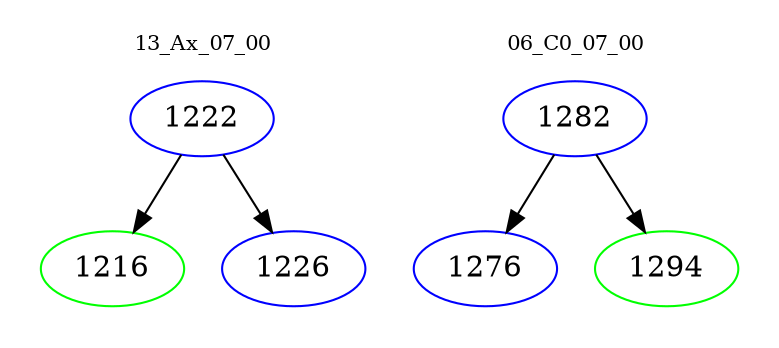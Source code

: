 digraph{
subgraph cluster_0 {
color = white
label = "13_Ax_07_00";
fontsize=10;
T0_1222 [label="1222", color="blue"]
T0_1222 -> T0_1216 [color="black"]
T0_1216 [label="1216", color="green"]
T0_1222 -> T0_1226 [color="black"]
T0_1226 [label="1226", color="blue"]
}
subgraph cluster_1 {
color = white
label = "06_C0_07_00";
fontsize=10;
T1_1282 [label="1282", color="blue"]
T1_1282 -> T1_1276 [color="black"]
T1_1276 [label="1276", color="blue"]
T1_1282 -> T1_1294 [color="black"]
T1_1294 [label="1294", color="green"]
}
}
